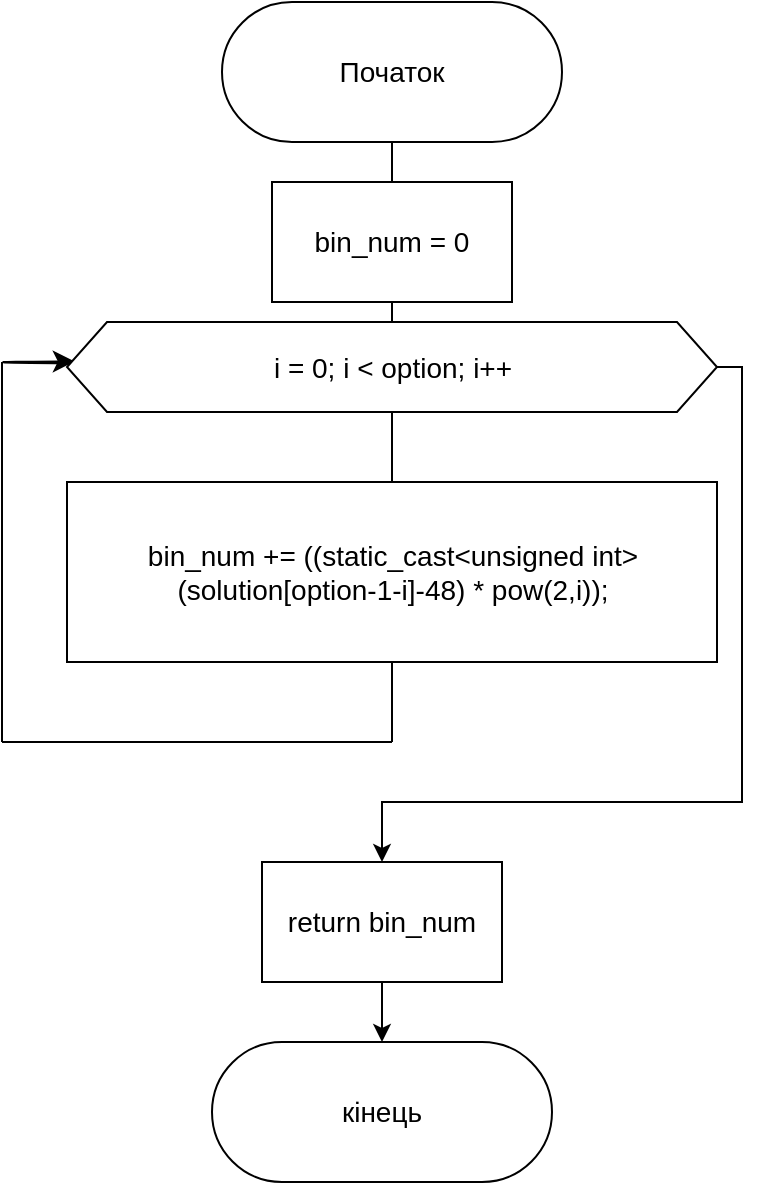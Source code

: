 <mxfile version="24.2.2" type="device" pages="3">
  <diagram id="C5RBs43oDa-KdzZeNtuy" name="decimal_solution">
    <mxGraphModel dx="1496" dy="690" grid="1" gridSize="10" guides="1" tooltips="1" connect="1" arrows="1" fold="1" page="1" pageScale="1" pageWidth="827" pageHeight="1169" background="none" math="0" shadow="0">
      <root>
        <mxCell id="WIyWlLk6GJQsqaUBKTNV-0" />
        <mxCell id="WIyWlLk6GJQsqaUBKTNV-1" parent="WIyWlLk6GJQsqaUBKTNV-0" />
        <mxCell id="BMXip6iZFmBnb7u-zPMA-1" value="Початок" style="rounded=1;whiteSpace=wrap;html=1;arcSize=50;fontSize=14;" vertex="1" parent="WIyWlLk6GJQsqaUBKTNV-1">
          <mxGeometry x="310" y="390" width="170" height="70" as="geometry" />
        </mxCell>
        <mxCell id="BMXip6iZFmBnb7u-zPMA-2" value="bin_num = 0" style="rounded=0;whiteSpace=wrap;html=1;fontSize=14;" vertex="1" parent="WIyWlLk6GJQsqaUBKTNV-1">
          <mxGeometry x="335" y="480" width="120" height="60" as="geometry" />
        </mxCell>
        <mxCell id="BMXip6iZFmBnb7u-zPMA-31" style="edgeStyle=none;curved=1;rounded=0;orthogonalLoop=1;jettySize=auto;html=1;fontSize=14;startSize=8;endSize=8;entryX=0.012;entryY=0.438;entryDx=0;entryDy=0;entryPerimeter=0;" edge="1" parent="WIyWlLk6GJQsqaUBKTNV-1" source="BMXip6iZFmBnb7u-zPMA-3" target="BMXip6iZFmBnb7u-zPMA-3">
          <mxGeometry relative="1" as="geometry">
            <mxPoint x="230" y="573" as="targetPoint" />
            <Array as="points">
              <mxPoint x="170" y="570" />
            </Array>
          </mxGeometry>
        </mxCell>
        <mxCell id="BMXip6iZFmBnb7u-zPMA-35" style="edgeStyle=orthogonalEdgeStyle;rounded=0;orthogonalLoop=1;jettySize=auto;html=1;entryX=0.5;entryY=0;entryDx=0;entryDy=0;fontSize=14;" edge="1" parent="WIyWlLk6GJQsqaUBKTNV-1" source="BMXip6iZFmBnb7u-zPMA-3" target="BMXip6iZFmBnb7u-zPMA-5">
          <mxGeometry relative="1" as="geometry">
            <mxPoint x="590" y="840" as="targetPoint" />
            <Array as="points">
              <mxPoint x="570" y="573" />
              <mxPoint x="570" y="790" />
              <mxPoint x="390" y="790" />
            </Array>
          </mxGeometry>
        </mxCell>
        <mxCell id="BMXip6iZFmBnb7u-zPMA-3" value="i = 0; i &amp;lt; option; i++" style="shape=hexagon;perimeter=hexagonPerimeter2;whiteSpace=wrap;html=1;fixedSize=1;rounded=0;fontSize=14;" vertex="1" parent="WIyWlLk6GJQsqaUBKTNV-1">
          <mxGeometry x="232.5" y="550" width="325" height="45" as="geometry" />
        </mxCell>
        <mxCell id="BMXip6iZFmBnb7u-zPMA-4" value="bin_num += ((static_cast&amp;lt;unsigned int&amp;gt;(solution[option-1-i]-48) * pow(2,i));" style="rounded=0;whiteSpace=wrap;html=1;fontSize=14;" vertex="1" parent="WIyWlLk6GJQsqaUBKTNV-1">
          <mxGeometry x="232.5" y="630" width="325" height="90" as="geometry" />
        </mxCell>
        <mxCell id="BMXip6iZFmBnb7u-zPMA-36" style="edgeStyle=orthogonalEdgeStyle;rounded=0;orthogonalLoop=1;jettySize=auto;html=1;fontSize=14;" edge="1" parent="WIyWlLk6GJQsqaUBKTNV-1" source="BMXip6iZFmBnb7u-zPMA-5" target="BMXip6iZFmBnb7u-zPMA-6">
          <mxGeometry relative="1" as="geometry" />
        </mxCell>
        <mxCell id="BMXip6iZFmBnb7u-zPMA-5" value="return bin_num" style="rounded=0;whiteSpace=wrap;html=1;fontSize=14;" vertex="1" parent="WIyWlLk6GJQsqaUBKTNV-1">
          <mxGeometry x="330" y="820" width="120" height="60" as="geometry" />
        </mxCell>
        <mxCell id="BMXip6iZFmBnb7u-zPMA-6" value="кінець" style="rounded=1;whiteSpace=wrap;html=1;arcSize=50;fillColor=none;glass=0;fontSize=14;" vertex="1" parent="WIyWlLk6GJQsqaUBKTNV-1">
          <mxGeometry x="305" y="910" width="170" height="70" as="geometry" />
        </mxCell>
        <mxCell id="BMXip6iZFmBnb7u-zPMA-14" value="" style="endArrow=none;html=1;rounded=0;fontSize=14;startSize=8;endSize=8;curved=1;entryX=0.5;entryY=1;entryDx=0;entryDy=0;exitX=0.5;exitY=0;exitDx=0;exitDy=0;" edge="1" parent="WIyWlLk6GJQsqaUBKTNV-1" source="BMXip6iZFmBnb7u-zPMA-2" target="BMXip6iZFmBnb7u-zPMA-1">
          <mxGeometry width="50" height="50" relative="1" as="geometry">
            <mxPoint x="360" y="590" as="sourcePoint" />
            <mxPoint x="410" y="540" as="targetPoint" />
          </mxGeometry>
        </mxCell>
        <mxCell id="BMXip6iZFmBnb7u-zPMA-15" value="" style="endArrow=none;html=1;rounded=0;fontSize=14;startSize=8;endSize=8;curved=1;exitX=0.5;exitY=1;exitDx=0;exitDy=0;entryX=0.5;entryY=0;entryDx=0;entryDy=0;" edge="1" parent="WIyWlLk6GJQsqaUBKTNV-1" source="BMXip6iZFmBnb7u-zPMA-2" target="BMXip6iZFmBnb7u-zPMA-3">
          <mxGeometry width="50" height="50" relative="1" as="geometry">
            <mxPoint x="380" y="550" as="sourcePoint" />
            <mxPoint x="395" y="560" as="targetPoint" />
          </mxGeometry>
        </mxCell>
        <mxCell id="BMXip6iZFmBnb7u-zPMA-16" style="edgeStyle=none;curved=1;rounded=0;orthogonalLoop=1;jettySize=auto;html=1;entryX=0.5;entryY=0;entryDx=0;entryDy=0;fontSize=14;startSize=8;endSize=8;" edge="1" parent="WIyWlLk6GJQsqaUBKTNV-1" source="BMXip6iZFmBnb7u-zPMA-3" target="BMXip6iZFmBnb7u-zPMA-3">
          <mxGeometry relative="1" as="geometry" />
        </mxCell>
        <mxCell id="BMXip6iZFmBnb7u-zPMA-17" value="" style="endArrow=none;html=1;rounded=0;fontSize=14;startSize=8;endSize=8;curved=1;entryX=0.5;entryY=1;entryDx=0;entryDy=0;exitX=0.5;exitY=0;exitDx=0;exitDy=0;" edge="1" parent="WIyWlLk6GJQsqaUBKTNV-1" source="BMXip6iZFmBnb7u-zPMA-4" target="BMXip6iZFmBnb7u-zPMA-3">
          <mxGeometry width="50" height="50" relative="1" as="geometry">
            <mxPoint x="415" y="500" as="sourcePoint" />
            <mxPoint x="415" y="480" as="targetPoint" />
          </mxGeometry>
        </mxCell>
        <mxCell id="BMXip6iZFmBnb7u-zPMA-25" value="" style="endArrow=none;html=1;rounded=0;fontSize=14;startSize=8;endSize=8;curved=1;entryX=0.5;entryY=1;entryDx=0;entryDy=0;" edge="1" parent="WIyWlLk6GJQsqaUBKTNV-1" target="BMXip6iZFmBnb7u-zPMA-4">
          <mxGeometry width="50" height="50" relative="1" as="geometry">
            <mxPoint x="395" y="760" as="sourcePoint" />
            <mxPoint x="350" y="710" as="targetPoint" />
          </mxGeometry>
        </mxCell>
        <mxCell id="BMXip6iZFmBnb7u-zPMA-27" value="" style="endArrow=none;html=1;rounded=0;fontSize=14;startSize=8;endSize=8;curved=1;" edge="1" parent="WIyWlLk6GJQsqaUBKTNV-1">
          <mxGeometry width="50" height="50" relative="1" as="geometry">
            <mxPoint x="200" y="760" as="sourcePoint" />
            <mxPoint x="395" y="760" as="targetPoint" />
          </mxGeometry>
        </mxCell>
        <mxCell id="BMXip6iZFmBnb7u-zPMA-28" value="" style="endArrow=none;html=1;rounded=0;fontSize=14;startSize=8;endSize=8;curved=1;" edge="1" parent="WIyWlLk6GJQsqaUBKTNV-1">
          <mxGeometry width="50" height="50" relative="1" as="geometry">
            <mxPoint x="200" y="760" as="sourcePoint" />
            <mxPoint x="200" y="570" as="targetPoint" />
          </mxGeometry>
        </mxCell>
      </root>
    </mxGraphModel>
  </diagram>
  <diagram id="F6FAK2Le3sHlHewnzLDy" name="binary_solution">
    <mxGraphModel dx="1936" dy="893" grid="1" gridSize="10" guides="1" tooltips="1" connect="1" arrows="1" fold="1" page="1" pageScale="1" pageWidth="850" pageHeight="1100" math="0" shadow="0">
      <root>
        <mxCell id="0" />
        <mxCell id="1" parent="0" />
        <mxCell id="u-FBM3DkHWCrHOVFhBes-13" style="edgeStyle=orthogonalEdgeStyle;rounded=0;orthogonalLoop=1;jettySize=auto;html=1;fontSize=14;" edge="1" parent="1" source="u-FBM3DkHWCrHOVFhBes-6" target="u-FBM3DkHWCrHOVFhBes-7">
          <mxGeometry relative="1" as="geometry" />
        </mxCell>
        <mxCell id="u-FBM3DkHWCrHOVFhBes-6" value="початок" style="rounded=1;whiteSpace=wrap;html=1;arcSize=50;fontSize=14;" vertex="1" parent="1">
          <mxGeometry x="290" y="170" width="120" height="60" as="geometry" />
        </mxCell>
        <mxCell id="u-FBM3DkHWCrHOVFhBes-14" style="edgeStyle=orthogonalEdgeStyle;rounded=0;orthogonalLoop=1;jettySize=auto;html=1;entryX=0.5;entryY=0;entryDx=0;entryDy=0;fontSize=14;" edge="1" parent="1" source="u-FBM3DkHWCrHOVFhBes-7" target="u-FBM3DkHWCrHOVFhBes-8">
          <mxGeometry relative="1" as="geometry" />
        </mxCell>
        <mxCell id="u-FBM3DkHWCrHOVFhBes-7" value="bin_num = decimal_solution(a) + decimal_solution(b);" style="whiteSpace=wrap;html=1;fontSize=14;" vertex="1" parent="1">
          <mxGeometry x="185" y="260" width="330" height="60" as="geometry" />
        </mxCell>
        <mxCell id="u-FBM3DkHWCrHOVFhBes-17" style="edgeStyle=orthogonalEdgeStyle;rounded=0;orthogonalLoop=1;jettySize=auto;html=1;entryX=0.5;entryY=0;entryDx=0;entryDy=0;fontSize=14;" edge="1" parent="1" source="u-FBM3DkHWCrHOVFhBes-8" target="u-FBM3DkHWCrHOVFhBes-9">
          <mxGeometry relative="1" as="geometry" />
        </mxCell>
        <mxCell id="u-FBM3DkHWCrHOVFhBes-23" style="edgeStyle=orthogonalEdgeStyle;rounded=0;orthogonalLoop=1;jettySize=auto;html=1;entryX=0.5;entryY=0;entryDx=0;entryDy=0;fontSize=14;" edge="1" parent="1" source="u-FBM3DkHWCrHOVFhBes-8" target="u-FBM3DkHWCrHOVFhBes-11">
          <mxGeometry relative="1" as="geometry">
            <mxPoint x="580" y="650" as="targetPoint" />
            <Array as="points">
              <mxPoint x="581" y="400" />
              <mxPoint x="581" y="650" />
              <mxPoint x="360" y="650" />
            </Array>
          </mxGeometry>
        </mxCell>
        <mxCell id="u-FBM3DkHWCrHOVFhBes-8" value="bin_num != 0" style="rhombus;whiteSpace=wrap;html=1;fontSize=14;" vertex="1" parent="1">
          <mxGeometry x="260" y="360" width="180" height="80" as="geometry" />
        </mxCell>
        <mxCell id="u-FBM3DkHWCrHOVFhBes-18" style="edgeStyle=orthogonalEdgeStyle;rounded=0;orthogonalLoop=1;jettySize=auto;html=1;entryX=0.5;entryY=0;entryDx=0;entryDy=0;fontSize=14;" edge="1" parent="1" source="u-FBM3DkHWCrHOVFhBes-9" target="u-FBM3DkHWCrHOVFhBes-10">
          <mxGeometry relative="1" as="geometry" />
        </mxCell>
        <mxCell id="u-FBM3DkHWCrHOVFhBes-9" value="solution += (bin_num % 2) + &#39;0&#39;;" style="whiteSpace=wrap;html=1;fontSize=14;" vertex="1" parent="1">
          <mxGeometry x="195" y="460" width="310" height="60" as="geometry" />
        </mxCell>
        <mxCell id="u-FBM3DkHWCrHOVFhBes-22" style="edgeStyle=orthogonalEdgeStyle;rounded=0;orthogonalLoop=1;jettySize=auto;html=1;entryX=0;entryY=0.5;entryDx=0;entryDy=0;fontSize=14;" edge="1" parent="1" source="u-FBM3DkHWCrHOVFhBes-10" target="u-FBM3DkHWCrHOVFhBes-8">
          <mxGeometry relative="1" as="geometry">
            <mxPoint x="140" y="430" as="targetPoint" />
            <Array as="points">
              <mxPoint x="350" y="630" />
              <mxPoint x="140" y="630" />
              <mxPoint x="140" y="400" />
            </Array>
          </mxGeometry>
        </mxCell>
        <mxCell id="u-FBM3DkHWCrHOVFhBes-10" value="bin_sum /= 2" style="whiteSpace=wrap;html=1;fontSize=14;" vertex="1" parent="1">
          <mxGeometry x="290" y="550" width="120" height="60" as="geometry" />
        </mxCell>
        <mxCell id="u-FBM3DkHWCrHOVFhBes-26" style="edgeStyle=orthogonalEdgeStyle;rounded=0;orthogonalLoop=1;jettySize=auto;html=1;fontSize=14;" edge="1" parent="1" source="u-FBM3DkHWCrHOVFhBes-11" target="u-FBM3DkHWCrHOVFhBes-20">
          <mxGeometry relative="1" as="geometry" />
        </mxCell>
        <mxCell id="u-FBM3DkHWCrHOVFhBes-11" value="std::reverse(solution.begin(), solution.end());" style="whiteSpace=wrap;html=1;fontSize=14;" vertex="1" parent="1">
          <mxGeometry x="215" y="670" width="290" height="60" as="geometry" />
        </mxCell>
        <mxCell id="u-FBM3DkHWCrHOVFhBes-12" value="Кінець" style="rounded=1;whiteSpace=wrap;html=1;arcSize=50;fontSize=14;" vertex="1" parent="1">
          <mxGeometry x="300" y="850" width="120" height="60" as="geometry" />
        </mxCell>
        <mxCell id="u-FBM3DkHWCrHOVFhBes-27" style="edgeStyle=orthogonalEdgeStyle;rounded=0;orthogonalLoop=1;jettySize=auto;html=1;entryX=0.5;entryY=0;entryDx=0;entryDy=0;fontSize=14;" edge="1" parent="1" source="u-FBM3DkHWCrHOVFhBes-20" target="u-FBM3DkHWCrHOVFhBes-12">
          <mxGeometry relative="1" as="geometry" />
        </mxCell>
        <mxCell id="u-FBM3DkHWCrHOVFhBes-20" value="return solution;" style="whiteSpace=wrap;html=1;fontSize=14;" vertex="1" parent="1">
          <mxGeometry x="300" y="760" width="120" height="60" as="geometry" />
        </mxCell>
        <mxCell id="u-FBM3DkHWCrHOVFhBes-28" value="no" style="text;html=1;align=center;verticalAlign=middle;resizable=0;points=[];autosize=1;strokeColor=none;fillColor=none;fontSize=14;" vertex="1" parent="1">
          <mxGeometry x="440" y="360" width="40" height="30" as="geometry" />
        </mxCell>
        <mxCell id="u-FBM3DkHWCrHOVFhBes-29" value="yes" style="text;html=1;align=center;verticalAlign=middle;resizable=0;points=[];autosize=1;strokeColor=none;fillColor=none;fontSize=14;" vertex="1" parent="1">
          <mxGeometry x="360" y="428" width="40" height="30" as="geometry" />
        </mxCell>
      </root>
    </mxGraphModel>
  </diagram>
  <diagram id="nPM3uRmHR-NMu-PVj4fS" name="main">
    <mxGraphModel dx="2496" dy="759" grid="1" gridSize="10" guides="1" tooltips="1" connect="1" arrows="1" fold="1" page="1" pageScale="1" pageWidth="850" pageHeight="1100" math="0" shadow="0">
      <root>
        <mxCell id="0" />
        <mxCell id="1" parent="0" />
        <mxCell id="x1A4c8Zmej8v2DOBdsBI-5" style="edgeStyle=orthogonalEdgeStyle;rounded=0;orthogonalLoop=1;jettySize=auto;html=1;entryX=0.5;entryY=0;entryDx=0;entryDy=0;fontSize=14;" edge="1" parent="1" source="x1A4c8Zmej8v2DOBdsBI-1" target="x1A4c8Zmej8v2DOBdsBI-2">
          <mxGeometry relative="1" as="geometry" />
        </mxCell>
        <mxCell id="x1A4c8Zmej8v2DOBdsBI-1" value="Початок" style="rounded=1;whiteSpace=wrap;html=1;arcSize=50;fontSize=14;" vertex="1" parent="1">
          <mxGeometry x="370" y="60" width="120" height="60" as="geometry" />
        </mxCell>
        <mxCell id="x1A4c8Zmej8v2DOBdsBI-4" style="edgeStyle=orthogonalEdgeStyle;rounded=0;orthogonalLoop=1;jettySize=auto;html=1;entryX=0.5;entryY=0;entryDx=0;entryDy=0;fontSize=14;" edge="1" parent="1" source="x1A4c8Zmej8v2DOBdsBI-2" target="x1A4c8Zmej8v2DOBdsBI-3">
          <mxGeometry relative="1" as="geometry" />
        </mxCell>
        <mxCell id="x1A4c8Zmej8v2DOBdsBI-2" value="getline(std::cin,a)" style="whiteSpace=wrap;html=1;fontSize=14;" vertex="1" parent="1">
          <mxGeometry x="370" y="150" width="120" height="60" as="geometry" />
        </mxCell>
        <mxCell id="x1A4c8Zmej8v2DOBdsBI-7" style="edgeStyle=orthogonalEdgeStyle;rounded=0;orthogonalLoop=1;jettySize=auto;html=1;entryX=0.5;entryY=0;entryDx=0;entryDy=0;fontSize=14;" edge="1" parent="1" source="x1A4c8Zmej8v2DOBdsBI-3" target="x1A4c8Zmej8v2DOBdsBI-6">
          <mxGeometry relative="1" as="geometry" />
        </mxCell>
        <mxCell id="x1A4c8Zmej8v2DOBdsBI-3" value="assert(a.length() == option )" style="whiteSpace=wrap;html=1;fontSize=14;" vertex="1" parent="1">
          <mxGeometry x="310" y="240" width="240" height="60" as="geometry" />
        </mxCell>
        <mxCell id="x1A4c8Zmej8v2DOBdsBI-9" value="" style="edgeStyle=orthogonalEdgeStyle;rounded=0;orthogonalLoop=1;jettySize=auto;html=1;fontSize=14;" edge="1" parent="1" source="x1A4c8Zmej8v2DOBdsBI-6" target="x1A4c8Zmej8v2DOBdsBI-8">
          <mxGeometry relative="1" as="geometry" />
        </mxCell>
        <mxCell id="x1A4c8Zmej8v2DOBdsBI-6" value="std::cout &amp;lt;&amp;lt; a &amp;lt;&amp;lt; &quot; + &quot; &amp;lt;&amp;lt; b &amp;lt;&amp;lt; &quot; = &quot; &amp;lt;&amp;lt; binary_solution(a,b) &amp;lt;&amp;lt; std::endl;" style="whiteSpace=wrap;html=1;fontSize=14;" vertex="1" parent="1">
          <mxGeometry x="157.5" y="340" width="545" height="60" as="geometry" />
        </mxCell>
        <mxCell id="x1A4c8Zmej8v2DOBdsBI-11" value="" style="edgeStyle=orthogonalEdgeStyle;rounded=0;orthogonalLoop=1;jettySize=auto;html=1;fontSize=14;" edge="1" parent="1" source="x1A4c8Zmej8v2DOBdsBI-8" target="x1A4c8Zmej8v2DOBdsBI-10">
          <mxGeometry relative="1" as="geometry" />
        </mxCell>
        <mxCell id="x1A4c8Zmej8v2DOBdsBI-8" value="std::cout &amp;lt;&amp;lt; decimal_solution(a) &amp;lt;&amp;lt; &quot; + &quot; &amp;lt;&amp;lt; decimal_solution(b) &amp;lt;&amp;lt; &quot; = &quot; &amp;lt;&amp;lt; decimal_solution(a) + decimal_solution(b) &amp;lt;&amp;lt; std::endl;" style="whiteSpace=wrap;html=1;fontSize=14;" vertex="1" parent="1">
          <mxGeometry x="-38.12" y="450" width="936.25" height="60" as="geometry" />
        </mxCell>
        <mxCell id="x1A4c8Zmej8v2DOBdsBI-10" value="Кінець" style="rounded=1;whiteSpace=wrap;html=1;arcSize=50;fontSize=14;" vertex="1" parent="1">
          <mxGeometry x="370" y="550" width="120" height="60" as="geometry" />
        </mxCell>
      </root>
    </mxGraphModel>
  </diagram>
</mxfile>
